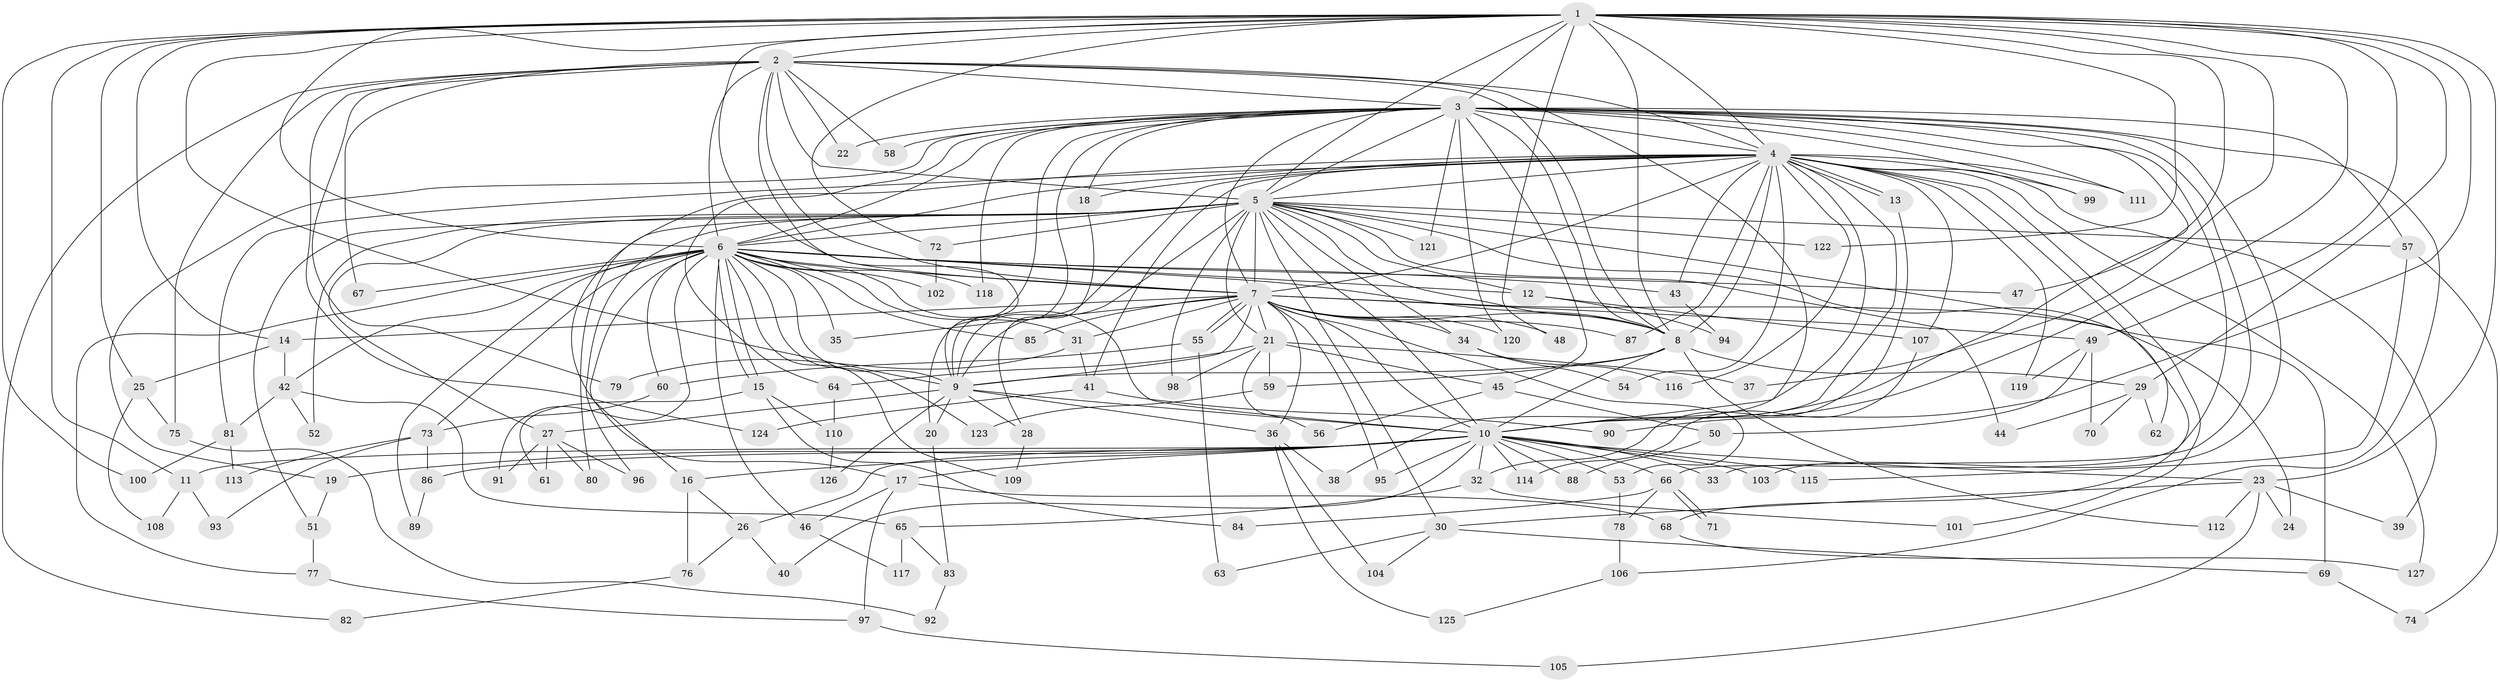 // Generated by graph-tools (version 1.1) at 2025/11/02/27/25 16:11:06]
// undirected, 127 vertices, 279 edges
graph export_dot {
graph [start="1"]
  node [color=gray90,style=filled];
  1;
  2;
  3;
  4;
  5;
  6;
  7;
  8;
  9;
  10;
  11;
  12;
  13;
  14;
  15;
  16;
  17;
  18;
  19;
  20;
  21;
  22;
  23;
  24;
  25;
  26;
  27;
  28;
  29;
  30;
  31;
  32;
  33;
  34;
  35;
  36;
  37;
  38;
  39;
  40;
  41;
  42;
  43;
  44;
  45;
  46;
  47;
  48;
  49;
  50;
  51;
  52;
  53;
  54;
  55;
  56;
  57;
  58;
  59;
  60;
  61;
  62;
  63;
  64;
  65;
  66;
  67;
  68;
  69;
  70;
  71;
  72;
  73;
  74;
  75;
  76;
  77;
  78;
  79;
  80;
  81;
  82;
  83;
  84;
  85;
  86;
  87;
  88;
  89;
  90;
  91;
  92;
  93;
  94;
  95;
  96;
  97;
  98;
  99;
  100;
  101;
  102;
  103;
  104;
  105;
  106;
  107;
  108;
  109;
  110;
  111;
  112;
  113;
  114;
  115;
  116;
  117;
  118;
  119;
  120;
  121;
  122;
  123;
  124;
  125;
  126;
  127;
  1 -- 2;
  1 -- 3;
  1 -- 4;
  1 -- 5;
  1 -- 6;
  1 -- 7;
  1 -- 8;
  1 -- 9;
  1 -- 10;
  1 -- 11;
  1 -- 14;
  1 -- 23;
  1 -- 25;
  1 -- 29;
  1 -- 37;
  1 -- 47;
  1 -- 48;
  1 -- 49;
  1 -- 72;
  1 -- 90;
  1 -- 100;
  1 -- 122;
  2 -- 3;
  2 -- 4;
  2 -- 5;
  2 -- 6;
  2 -- 7;
  2 -- 8;
  2 -- 9;
  2 -- 10;
  2 -- 22;
  2 -- 58;
  2 -- 67;
  2 -- 75;
  2 -- 79;
  2 -- 82;
  2 -- 124;
  3 -- 4;
  3 -- 5;
  3 -- 6;
  3 -- 7;
  3 -- 8;
  3 -- 9;
  3 -- 10;
  3 -- 18;
  3 -- 19;
  3 -- 20;
  3 -- 22;
  3 -- 33;
  3 -- 45;
  3 -- 57;
  3 -- 58;
  3 -- 64;
  3 -- 66;
  3 -- 99;
  3 -- 103;
  3 -- 106;
  3 -- 111;
  3 -- 118;
  3 -- 120;
  3 -- 121;
  4 -- 5;
  4 -- 6;
  4 -- 7;
  4 -- 8;
  4 -- 9;
  4 -- 10;
  4 -- 13;
  4 -- 13;
  4 -- 17;
  4 -- 18;
  4 -- 38;
  4 -- 39;
  4 -- 41;
  4 -- 43;
  4 -- 54;
  4 -- 62;
  4 -- 81;
  4 -- 87;
  4 -- 99;
  4 -- 101;
  4 -- 107;
  4 -- 111;
  4 -- 116;
  4 -- 119;
  4 -- 127;
  5 -- 6;
  5 -- 7;
  5 -- 8;
  5 -- 9;
  5 -- 10;
  5 -- 12;
  5 -- 21;
  5 -- 24;
  5 -- 27;
  5 -- 30;
  5 -- 34;
  5 -- 44;
  5 -- 51;
  5 -- 52;
  5 -- 57;
  5 -- 68;
  5 -- 72;
  5 -- 80;
  5 -- 96;
  5 -- 98;
  5 -- 121;
  5 -- 122;
  6 -- 7;
  6 -- 8;
  6 -- 9;
  6 -- 10;
  6 -- 12;
  6 -- 15;
  6 -- 15;
  6 -- 16;
  6 -- 31;
  6 -- 35;
  6 -- 42;
  6 -- 43;
  6 -- 46;
  6 -- 47;
  6 -- 60;
  6 -- 67;
  6 -- 73;
  6 -- 77;
  6 -- 85;
  6 -- 89;
  6 -- 91;
  6 -- 102;
  6 -- 109;
  6 -- 118;
  6 -- 123;
  7 -- 8;
  7 -- 9;
  7 -- 10;
  7 -- 14;
  7 -- 21;
  7 -- 31;
  7 -- 34;
  7 -- 35;
  7 -- 36;
  7 -- 48;
  7 -- 49;
  7 -- 53;
  7 -- 55;
  7 -- 55;
  7 -- 69;
  7 -- 85;
  7 -- 87;
  7 -- 95;
  7 -- 120;
  8 -- 9;
  8 -- 10;
  8 -- 29;
  8 -- 59;
  8 -- 112;
  9 -- 10;
  9 -- 20;
  9 -- 27;
  9 -- 28;
  9 -- 36;
  9 -- 126;
  10 -- 11;
  10 -- 16;
  10 -- 17;
  10 -- 19;
  10 -- 23;
  10 -- 26;
  10 -- 32;
  10 -- 33;
  10 -- 40;
  10 -- 53;
  10 -- 66;
  10 -- 86;
  10 -- 88;
  10 -- 95;
  10 -- 103;
  10 -- 114;
  10 -- 115;
  11 -- 93;
  11 -- 108;
  12 -- 94;
  12 -- 107;
  13 -- 32;
  14 -- 25;
  14 -- 42;
  15 -- 61;
  15 -- 84;
  15 -- 110;
  16 -- 26;
  16 -- 76;
  17 -- 46;
  17 -- 68;
  17 -- 97;
  18 -- 28;
  19 -- 51;
  20 -- 83;
  21 -- 37;
  21 -- 45;
  21 -- 56;
  21 -- 59;
  21 -- 64;
  21 -- 98;
  23 -- 24;
  23 -- 30;
  23 -- 39;
  23 -- 105;
  23 -- 112;
  25 -- 75;
  25 -- 108;
  26 -- 40;
  26 -- 76;
  27 -- 61;
  27 -- 80;
  27 -- 91;
  27 -- 96;
  28 -- 109;
  29 -- 44;
  29 -- 62;
  29 -- 70;
  30 -- 63;
  30 -- 69;
  30 -- 104;
  31 -- 41;
  31 -- 79;
  32 -- 65;
  32 -- 101;
  34 -- 54;
  34 -- 116;
  36 -- 38;
  36 -- 104;
  36 -- 125;
  41 -- 90;
  41 -- 124;
  42 -- 52;
  42 -- 65;
  42 -- 81;
  43 -- 94;
  45 -- 50;
  45 -- 56;
  46 -- 117;
  49 -- 50;
  49 -- 70;
  49 -- 119;
  50 -- 88;
  51 -- 77;
  53 -- 78;
  55 -- 60;
  55 -- 63;
  57 -- 74;
  57 -- 115;
  59 -- 123;
  60 -- 73;
  64 -- 110;
  65 -- 83;
  65 -- 117;
  66 -- 71;
  66 -- 71;
  66 -- 78;
  66 -- 84;
  68 -- 127;
  69 -- 74;
  72 -- 102;
  73 -- 86;
  73 -- 93;
  73 -- 113;
  75 -- 92;
  76 -- 82;
  77 -- 97;
  78 -- 106;
  81 -- 100;
  81 -- 113;
  83 -- 92;
  86 -- 89;
  97 -- 105;
  106 -- 125;
  107 -- 114;
  110 -- 126;
}
